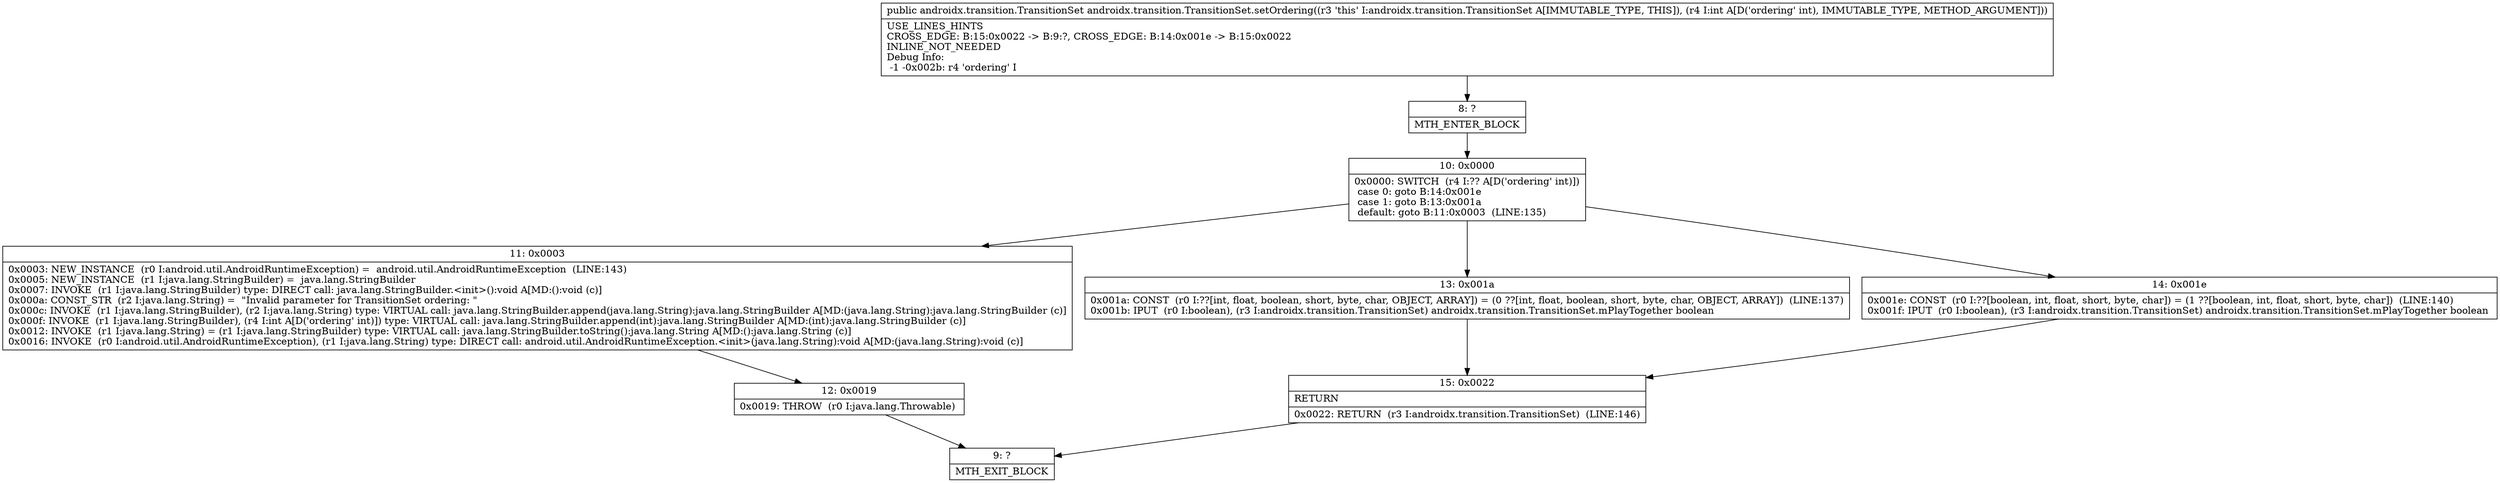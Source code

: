 digraph "CFG forandroidx.transition.TransitionSet.setOrdering(I)Landroidx\/transition\/TransitionSet;" {
Node_8 [shape=record,label="{8\:\ ?|MTH_ENTER_BLOCK\l}"];
Node_10 [shape=record,label="{10\:\ 0x0000|0x0000: SWITCH  (r4 I:?? A[D('ordering' int)])\l case 0: goto B:14:0x001e\l case 1: goto B:13:0x001a\l default: goto B:11:0x0003  (LINE:135)\l}"];
Node_11 [shape=record,label="{11\:\ 0x0003|0x0003: NEW_INSTANCE  (r0 I:android.util.AndroidRuntimeException) =  android.util.AndroidRuntimeException  (LINE:143)\l0x0005: NEW_INSTANCE  (r1 I:java.lang.StringBuilder) =  java.lang.StringBuilder \l0x0007: INVOKE  (r1 I:java.lang.StringBuilder) type: DIRECT call: java.lang.StringBuilder.\<init\>():void A[MD:():void (c)]\l0x000a: CONST_STR  (r2 I:java.lang.String) =  \"Invalid parameter for TransitionSet ordering: \" \l0x000c: INVOKE  (r1 I:java.lang.StringBuilder), (r2 I:java.lang.String) type: VIRTUAL call: java.lang.StringBuilder.append(java.lang.String):java.lang.StringBuilder A[MD:(java.lang.String):java.lang.StringBuilder (c)]\l0x000f: INVOKE  (r1 I:java.lang.StringBuilder), (r4 I:int A[D('ordering' int)]) type: VIRTUAL call: java.lang.StringBuilder.append(int):java.lang.StringBuilder A[MD:(int):java.lang.StringBuilder (c)]\l0x0012: INVOKE  (r1 I:java.lang.String) = (r1 I:java.lang.StringBuilder) type: VIRTUAL call: java.lang.StringBuilder.toString():java.lang.String A[MD:():java.lang.String (c)]\l0x0016: INVOKE  (r0 I:android.util.AndroidRuntimeException), (r1 I:java.lang.String) type: DIRECT call: android.util.AndroidRuntimeException.\<init\>(java.lang.String):void A[MD:(java.lang.String):void (c)]\l}"];
Node_12 [shape=record,label="{12\:\ 0x0019|0x0019: THROW  (r0 I:java.lang.Throwable) \l}"];
Node_9 [shape=record,label="{9\:\ ?|MTH_EXIT_BLOCK\l}"];
Node_13 [shape=record,label="{13\:\ 0x001a|0x001a: CONST  (r0 I:??[int, float, boolean, short, byte, char, OBJECT, ARRAY]) = (0 ??[int, float, boolean, short, byte, char, OBJECT, ARRAY])  (LINE:137)\l0x001b: IPUT  (r0 I:boolean), (r3 I:androidx.transition.TransitionSet) androidx.transition.TransitionSet.mPlayTogether boolean \l}"];
Node_15 [shape=record,label="{15\:\ 0x0022|RETURN\l|0x0022: RETURN  (r3 I:androidx.transition.TransitionSet)  (LINE:146)\l}"];
Node_14 [shape=record,label="{14\:\ 0x001e|0x001e: CONST  (r0 I:??[boolean, int, float, short, byte, char]) = (1 ??[boolean, int, float, short, byte, char])  (LINE:140)\l0x001f: IPUT  (r0 I:boolean), (r3 I:androidx.transition.TransitionSet) androidx.transition.TransitionSet.mPlayTogether boolean \l}"];
MethodNode[shape=record,label="{public androidx.transition.TransitionSet androidx.transition.TransitionSet.setOrdering((r3 'this' I:androidx.transition.TransitionSet A[IMMUTABLE_TYPE, THIS]), (r4 I:int A[D('ordering' int), IMMUTABLE_TYPE, METHOD_ARGUMENT]))  | USE_LINES_HINTS\lCROSS_EDGE: B:15:0x0022 \-\> B:9:?, CROSS_EDGE: B:14:0x001e \-\> B:15:0x0022\lINLINE_NOT_NEEDED\lDebug Info:\l  \-1 \-0x002b: r4 'ordering' I\l}"];
MethodNode -> Node_8;Node_8 -> Node_10;
Node_10 -> Node_11;
Node_10 -> Node_13;
Node_10 -> Node_14;
Node_11 -> Node_12;
Node_12 -> Node_9;
Node_13 -> Node_15;
Node_15 -> Node_9;
Node_14 -> Node_15;
}

